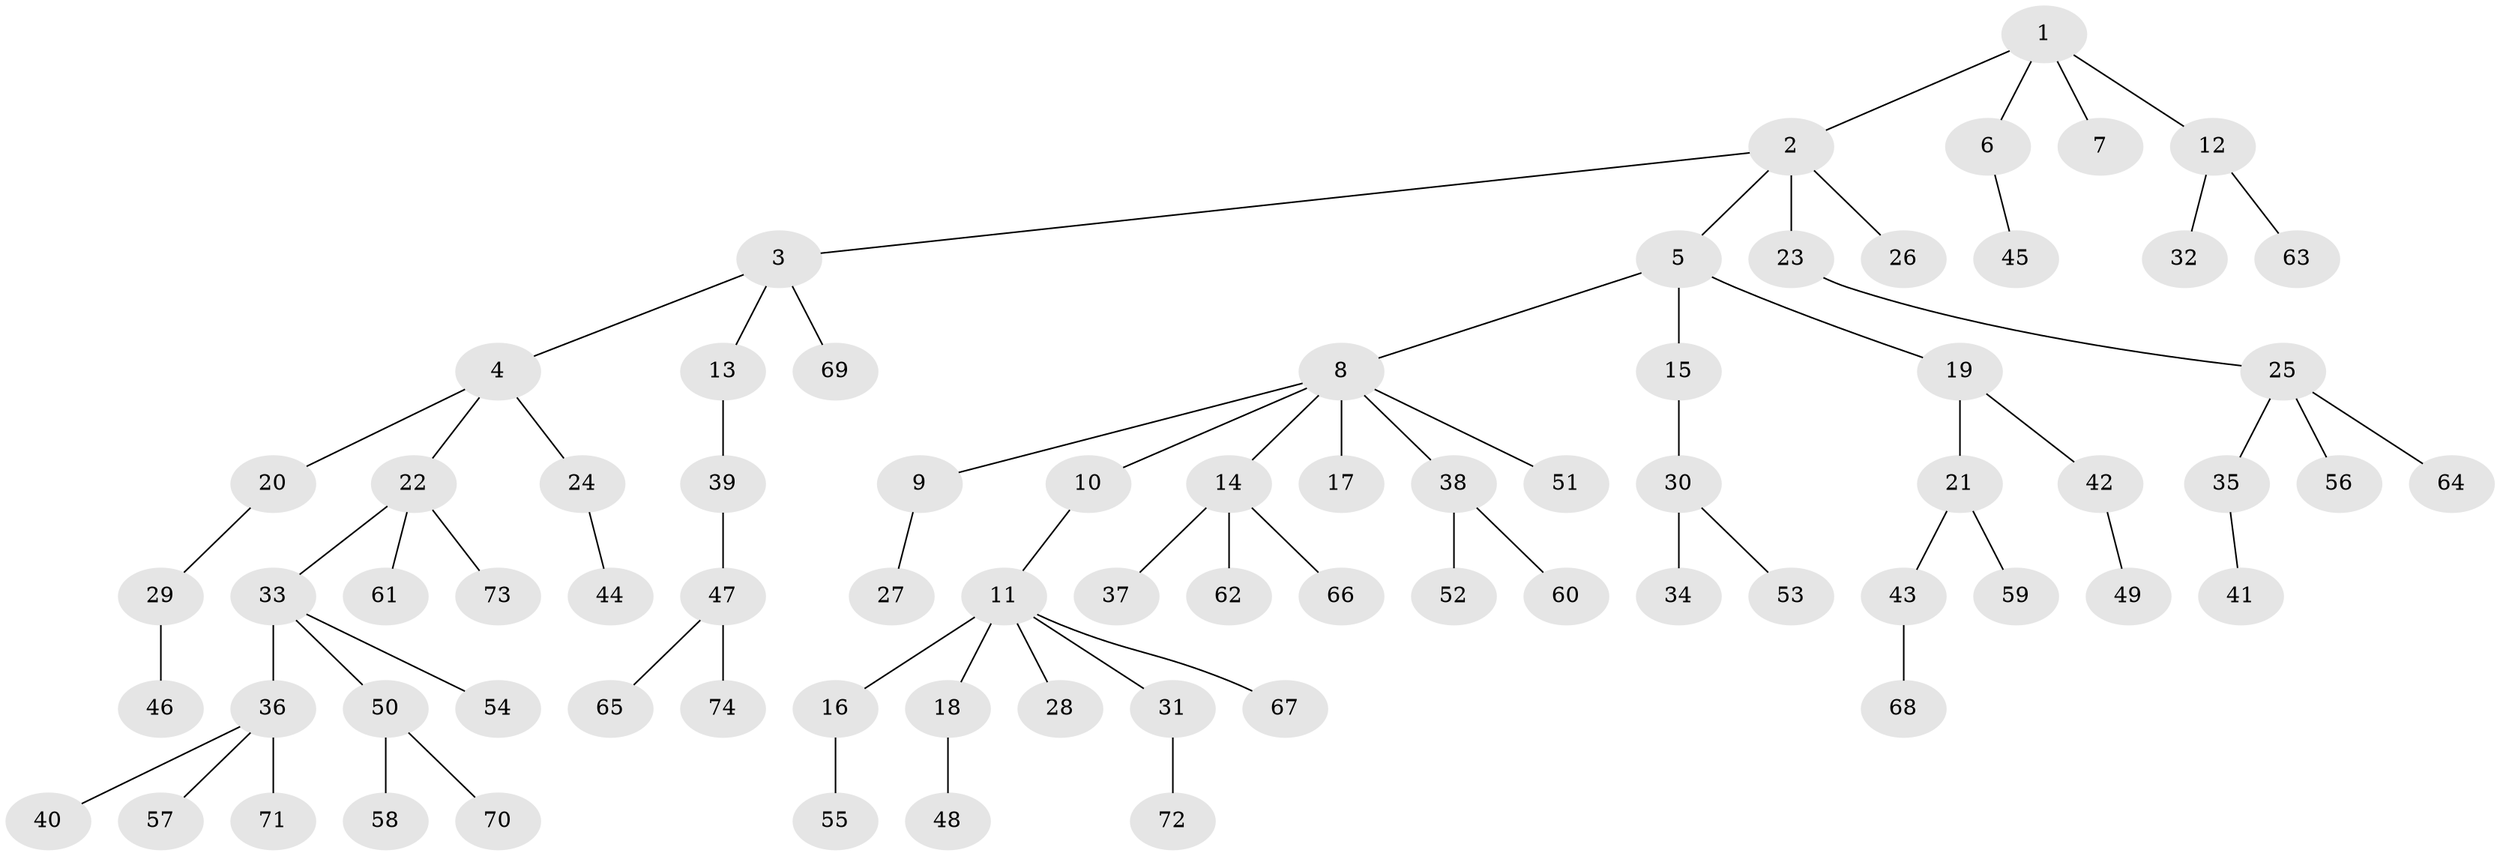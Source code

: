 // Generated by graph-tools (version 1.1) at 2025/02/03/09/25 03:02:28]
// undirected, 74 vertices, 73 edges
graph export_dot {
graph [start="1"]
  node [color=gray90,style=filled];
  1;
  2;
  3;
  4;
  5;
  6;
  7;
  8;
  9;
  10;
  11;
  12;
  13;
  14;
  15;
  16;
  17;
  18;
  19;
  20;
  21;
  22;
  23;
  24;
  25;
  26;
  27;
  28;
  29;
  30;
  31;
  32;
  33;
  34;
  35;
  36;
  37;
  38;
  39;
  40;
  41;
  42;
  43;
  44;
  45;
  46;
  47;
  48;
  49;
  50;
  51;
  52;
  53;
  54;
  55;
  56;
  57;
  58;
  59;
  60;
  61;
  62;
  63;
  64;
  65;
  66;
  67;
  68;
  69;
  70;
  71;
  72;
  73;
  74;
  1 -- 2;
  1 -- 6;
  1 -- 7;
  1 -- 12;
  2 -- 3;
  2 -- 5;
  2 -- 23;
  2 -- 26;
  3 -- 4;
  3 -- 13;
  3 -- 69;
  4 -- 20;
  4 -- 22;
  4 -- 24;
  5 -- 8;
  5 -- 15;
  5 -- 19;
  6 -- 45;
  8 -- 9;
  8 -- 10;
  8 -- 14;
  8 -- 17;
  8 -- 38;
  8 -- 51;
  9 -- 27;
  10 -- 11;
  11 -- 16;
  11 -- 18;
  11 -- 28;
  11 -- 31;
  11 -- 67;
  12 -- 32;
  12 -- 63;
  13 -- 39;
  14 -- 37;
  14 -- 62;
  14 -- 66;
  15 -- 30;
  16 -- 55;
  18 -- 48;
  19 -- 21;
  19 -- 42;
  20 -- 29;
  21 -- 43;
  21 -- 59;
  22 -- 33;
  22 -- 61;
  22 -- 73;
  23 -- 25;
  24 -- 44;
  25 -- 35;
  25 -- 56;
  25 -- 64;
  29 -- 46;
  30 -- 34;
  30 -- 53;
  31 -- 72;
  33 -- 36;
  33 -- 50;
  33 -- 54;
  35 -- 41;
  36 -- 40;
  36 -- 57;
  36 -- 71;
  38 -- 52;
  38 -- 60;
  39 -- 47;
  42 -- 49;
  43 -- 68;
  47 -- 65;
  47 -- 74;
  50 -- 58;
  50 -- 70;
}
